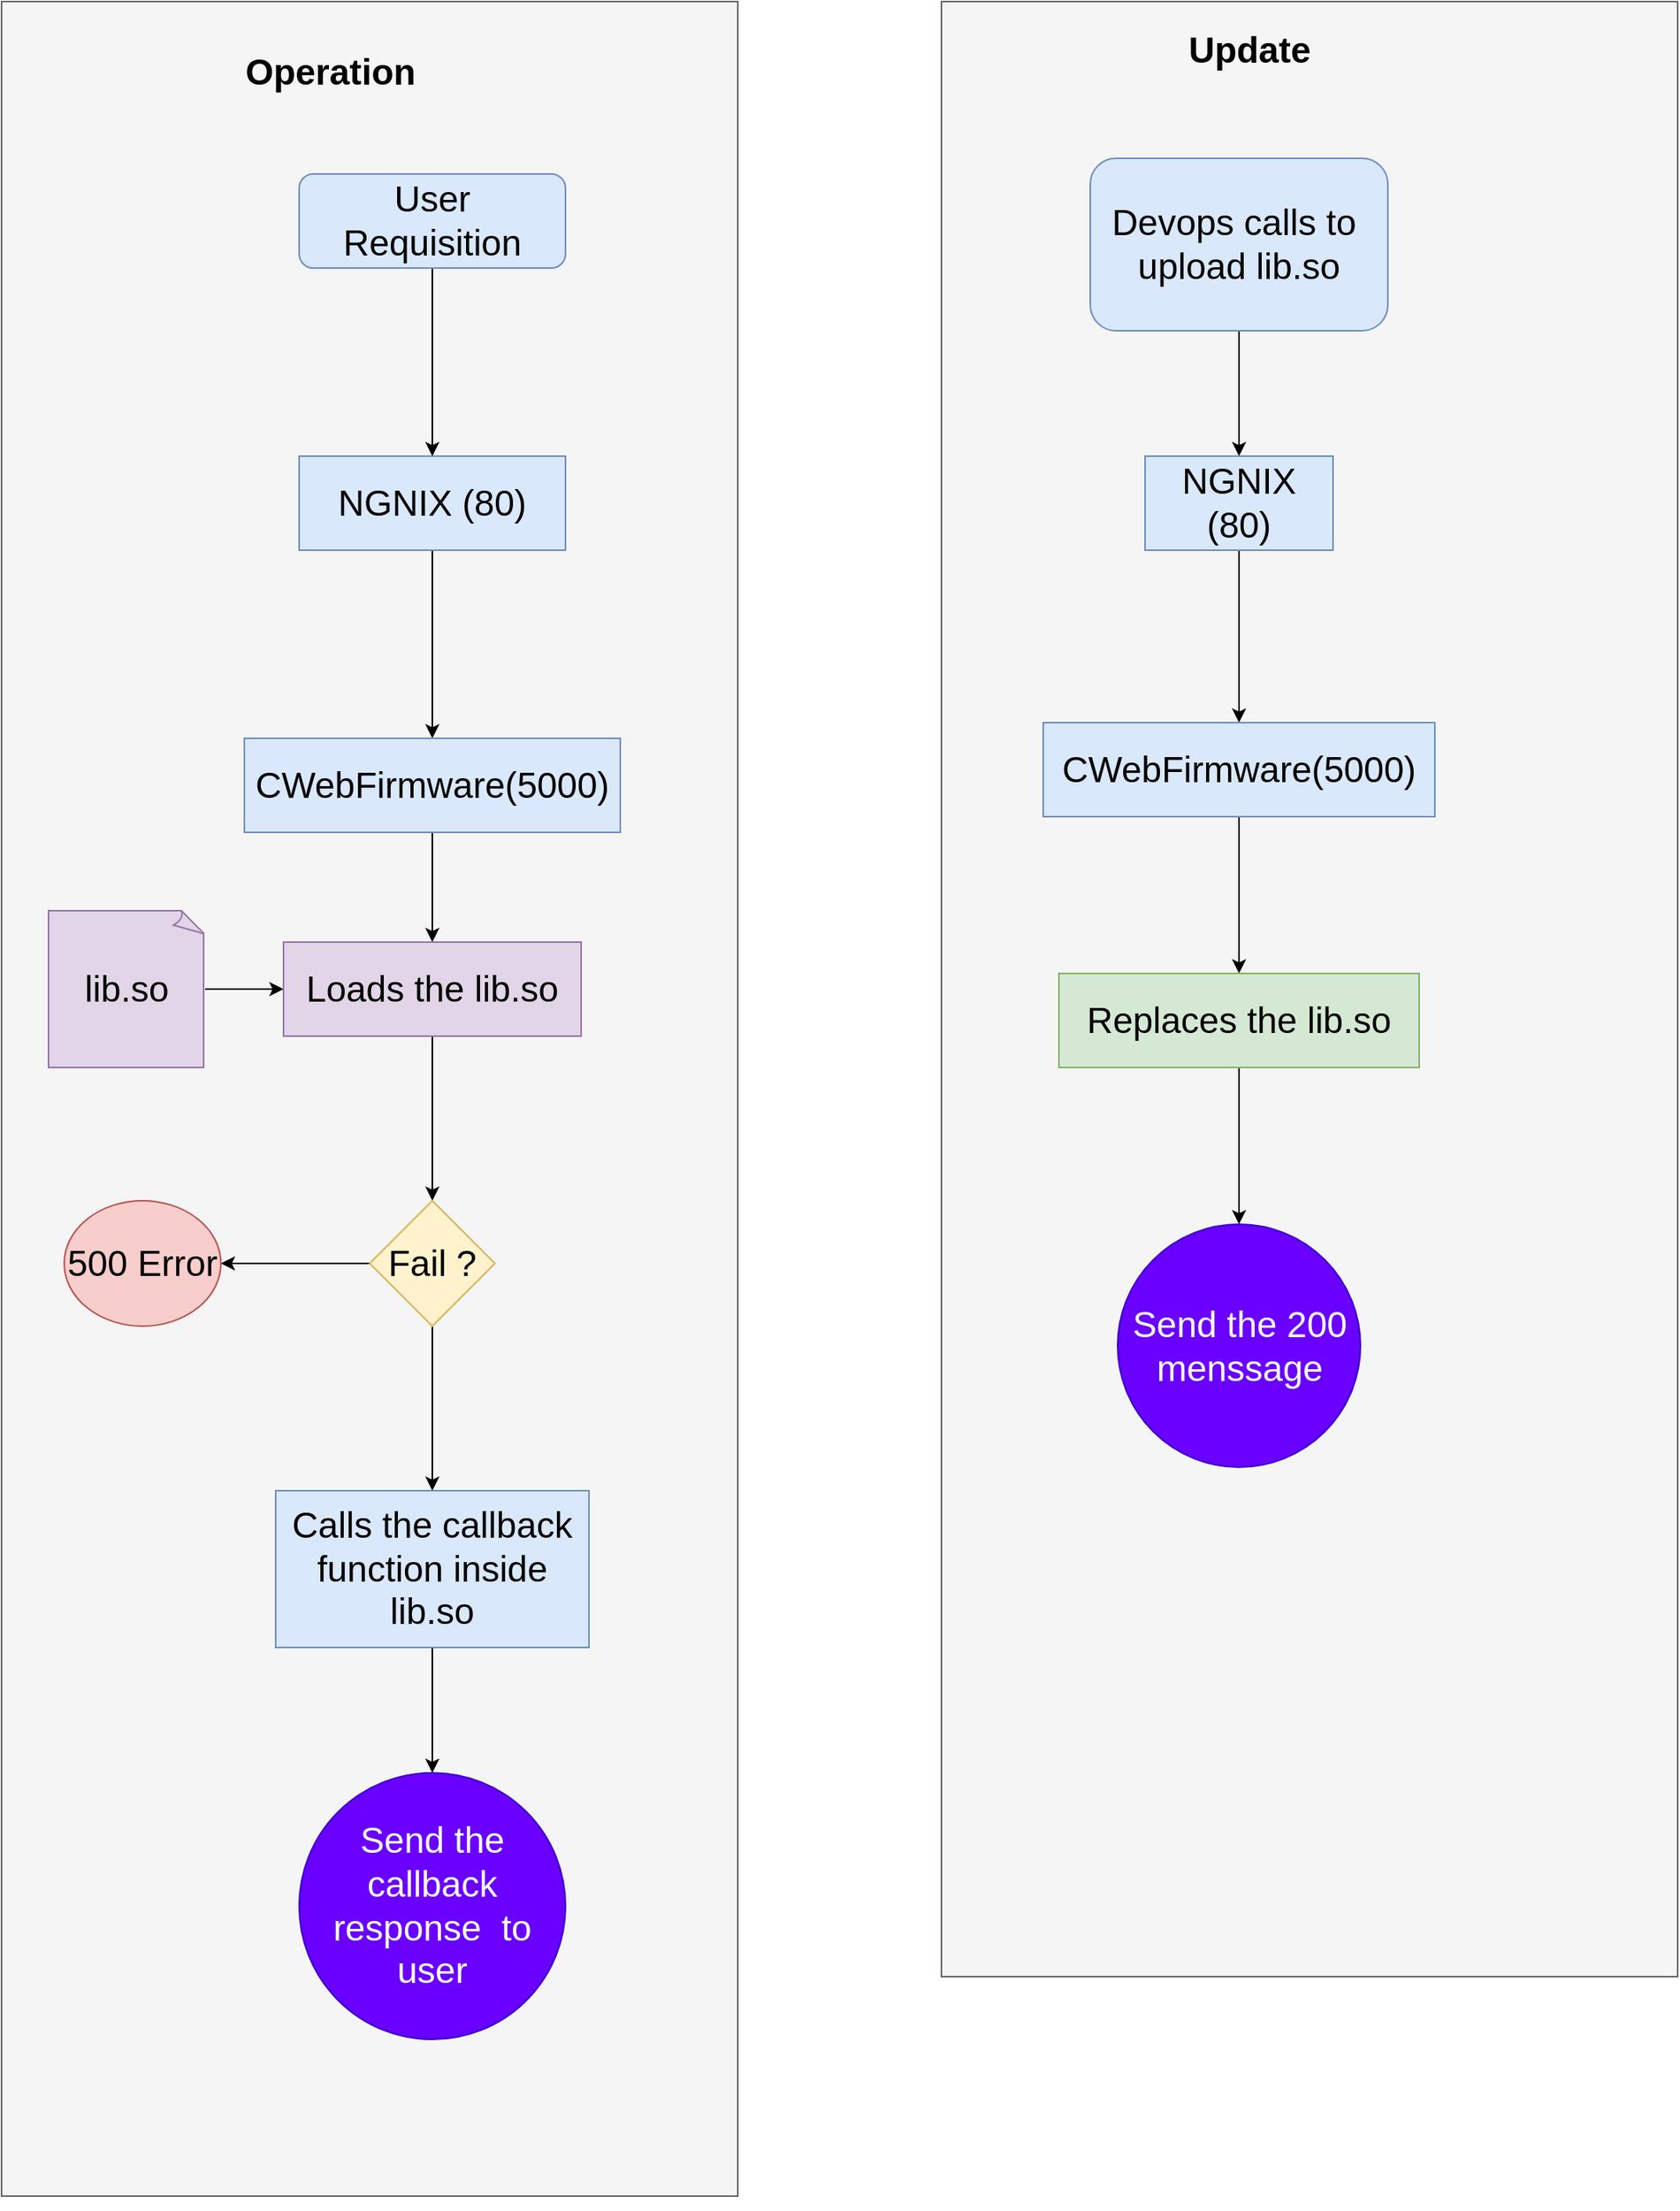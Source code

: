 <mxfile version="26.2.12">
  <diagram name="User Point of view" id="pW7hHVVPVdVcbDhEcFnb">
    <mxGraphModel dx="2185" dy="2319" grid="1" gridSize="10" guides="1" tooltips="1" connect="1" arrows="1" fold="1" page="1" pageScale="1" pageWidth="827" pageHeight="1169" math="0" shadow="0">
      <root>
        <mxCell id="0" />
        <mxCell id="1" parent="0" />
        <mxCell id="CquVaC-Cp741IVRutNJS-5" value="" style="rounded=0;whiteSpace=wrap;html=1;fillColor=#f5f5f5;strokeColor=#666666;fontColor=#333333;fontSize=23;" vertex="1" parent="1">
          <mxGeometry x="640" y="-250" width="470" height="1260" as="geometry" />
        </mxCell>
        <mxCell id="CquVaC-Cp741IVRutNJS-3" value="" style="rounded=0;whiteSpace=wrap;html=1;fillColor=#f5f5f5;strokeColor=#666666;fontColor=#333333;fontSize=23;" vertex="1" parent="1">
          <mxGeometry x="40" y="-250" width="470" height="1400" as="geometry" />
        </mxCell>
        <mxCell id="8NdC7l0lDa2l5-dlI2pK-6" style="edgeStyle=orthogonalEdgeStyle;rounded=0;orthogonalLoop=1;jettySize=auto;html=1;fontSize=23;" parent="1" source="8NdC7l0lDa2l5-dlI2pK-1" target="8NdC7l0lDa2l5-dlI2pK-2" edge="1">
          <mxGeometry relative="1" as="geometry" />
        </mxCell>
        <mxCell id="8NdC7l0lDa2l5-dlI2pK-1" value="NGNIX (80)" style="rounded=0;whiteSpace=wrap;html=1;fillColor=#dae8fc;strokeColor=#6c8ebf;fontSize=23;" parent="1" vertex="1">
          <mxGeometry x="230" y="40" width="170" height="60" as="geometry" />
        </mxCell>
        <mxCell id="8NdC7l0lDa2l5-dlI2pK-12" style="edgeStyle=orthogonalEdgeStyle;rounded=0;orthogonalLoop=1;jettySize=auto;html=1;entryX=0.5;entryY=0;entryDx=0;entryDy=0;fontSize=23;" parent="1" source="8NdC7l0lDa2l5-dlI2pK-2" target="8NdC7l0lDa2l5-dlI2pK-10" edge="1">
          <mxGeometry relative="1" as="geometry" />
        </mxCell>
        <mxCell id="8NdC7l0lDa2l5-dlI2pK-2" value="CWebFirmware(5000)" style="rounded=0;whiteSpace=wrap;html=1;fillColor=#dae8fc;strokeColor=#6c8ebf;fontSize=23;" parent="1" vertex="1">
          <mxGeometry x="195" y="220" width="240" height="60" as="geometry" />
        </mxCell>
        <mxCell id="8NdC7l0lDa2l5-dlI2pK-5" style="edgeStyle=orthogonalEdgeStyle;rounded=0;orthogonalLoop=1;jettySize=auto;html=1;entryX=0.5;entryY=0;entryDx=0;entryDy=0;fontSize=23;" parent="1" source="8NdC7l0lDa2l5-dlI2pK-4" target="8NdC7l0lDa2l5-dlI2pK-1" edge="1">
          <mxGeometry relative="1" as="geometry" />
        </mxCell>
        <mxCell id="8NdC7l0lDa2l5-dlI2pK-4" value="User Requisition" style="rounded=1;whiteSpace=wrap;html=1;fillColor=#dae8fc;strokeColor=#6c8ebf;fontSize=23;" parent="1" vertex="1">
          <mxGeometry x="230" y="-140" width="170" height="60" as="geometry" />
        </mxCell>
        <mxCell id="8NdC7l0lDa2l5-dlI2pK-11" style="edgeStyle=orthogonalEdgeStyle;rounded=0;orthogonalLoop=1;jettySize=auto;html=1;fontSize=23;" parent="1" source="8NdC7l0lDa2l5-dlI2pK-9" target="8NdC7l0lDa2l5-dlI2pK-10" edge="1">
          <mxGeometry relative="1" as="geometry" />
        </mxCell>
        <mxCell id="8NdC7l0lDa2l5-dlI2pK-9" value="lib.so" style="whiteSpace=wrap;html=1;shape=mxgraph.basic.document;fillColor=#e1d5e7;strokeColor=#9673a6;fontSize=23;" parent="1" vertex="1">
          <mxGeometry x="70" y="330" width="100" height="100" as="geometry" />
        </mxCell>
        <mxCell id="8NdC7l0lDa2l5-dlI2pK-14" style="edgeStyle=orthogonalEdgeStyle;rounded=0;orthogonalLoop=1;jettySize=auto;html=1;entryX=0.5;entryY=0;entryDx=0;entryDy=0;fontSize=23;" parent="1" source="8NdC7l0lDa2l5-dlI2pK-10" target="8NdC7l0lDa2l5-dlI2pK-13" edge="1">
          <mxGeometry relative="1" as="geometry" />
        </mxCell>
        <mxCell id="8NdC7l0lDa2l5-dlI2pK-10" value="Loads the lib.so" style="rounded=0;whiteSpace=wrap;html=1;fillColor=#e1d5e7;strokeColor=#9673a6;fontSize=23;" parent="1" vertex="1">
          <mxGeometry x="220" y="350" width="190" height="60" as="geometry" />
        </mxCell>
        <mxCell id="8NdC7l0lDa2l5-dlI2pK-18" style="edgeStyle=orthogonalEdgeStyle;rounded=0;orthogonalLoop=1;jettySize=auto;html=1;fontSize=23;" parent="1" source="8NdC7l0lDa2l5-dlI2pK-13" target="8NdC7l0lDa2l5-dlI2pK-17" edge="1">
          <mxGeometry relative="1" as="geometry" />
        </mxCell>
        <mxCell id="8NdC7l0lDa2l5-dlI2pK-20" style="edgeStyle=orthogonalEdgeStyle;rounded=0;orthogonalLoop=1;jettySize=auto;html=1;fontSize=23;" parent="1" source="8NdC7l0lDa2l5-dlI2pK-13" target="8NdC7l0lDa2l5-dlI2pK-19" edge="1">
          <mxGeometry relative="1" as="geometry" />
        </mxCell>
        <mxCell id="8NdC7l0lDa2l5-dlI2pK-13" value="Fail ?" style="rhombus;whiteSpace=wrap;html=1;fillColor=#fff2cc;strokeColor=#d6b656;fontSize=23;" parent="1" vertex="1">
          <mxGeometry x="275" y="515" width="80" height="80" as="geometry" />
        </mxCell>
        <mxCell id="8NdC7l0lDa2l5-dlI2pK-17" value="500 Error" style="ellipse;whiteSpace=wrap;html=1;fillColor=#f8cecc;strokeColor=#b85450;fontSize=23;" parent="1" vertex="1">
          <mxGeometry x="80" y="515" width="100" height="80" as="geometry" />
        </mxCell>
        <mxCell id="8NdC7l0lDa2l5-dlI2pK-22" style="edgeStyle=orthogonalEdgeStyle;rounded=0;orthogonalLoop=1;jettySize=auto;html=1;fontSize=23;" parent="1" source="8NdC7l0lDa2l5-dlI2pK-19" target="8NdC7l0lDa2l5-dlI2pK-21" edge="1">
          <mxGeometry relative="1" as="geometry" />
        </mxCell>
        <mxCell id="8NdC7l0lDa2l5-dlI2pK-19" value="Calls the callback function inside lib.so" style="rounded=0;whiteSpace=wrap;html=1;fillColor=#dae8fc;strokeColor=#6c8ebf;fontSize=23;" parent="1" vertex="1">
          <mxGeometry x="215" y="700" width="200" height="100" as="geometry" />
        </mxCell>
        <mxCell id="8NdC7l0lDa2l5-dlI2pK-21" value="Send the callback response&amp;nbsp; to user" style="ellipse;whiteSpace=wrap;html=1;aspect=fixed;fillColor=#6a00ff;fontColor=#ffffff;strokeColor=#3700CC;fontSize=23;" parent="1" vertex="1">
          <mxGeometry x="230" y="880" width="170" height="170" as="geometry" />
        </mxCell>
        <mxCell id="je4MbTYOw-YWx8tlqvyY-1" style="edgeStyle=orthogonalEdgeStyle;rounded=0;orthogonalLoop=1;jettySize=auto;html=1;fontSize=23;" edge="1" parent="1" source="je4MbTYOw-YWx8tlqvyY-2" target="je4MbTYOw-YWx8tlqvyY-4">
          <mxGeometry relative="1" as="geometry" />
        </mxCell>
        <mxCell id="je4MbTYOw-YWx8tlqvyY-2" value="Devops calls to&amp;nbsp; upload lib.so" style="rounded=1;whiteSpace=wrap;html=1;fillColor=#dae8fc;strokeColor=#6c8ebf;fontSize=23;" vertex="1" parent="1">
          <mxGeometry x="735" y="-150" width="190" height="110" as="geometry" />
        </mxCell>
        <mxCell id="je4MbTYOw-YWx8tlqvyY-3" style="edgeStyle=orthogonalEdgeStyle;rounded=0;orthogonalLoop=1;jettySize=auto;html=1;entryX=0.5;entryY=0;entryDx=0;entryDy=0;fontSize=23;" edge="1" parent="1" source="je4MbTYOw-YWx8tlqvyY-4" target="je4MbTYOw-YWx8tlqvyY-6">
          <mxGeometry relative="1" as="geometry" />
        </mxCell>
        <mxCell id="je4MbTYOw-YWx8tlqvyY-4" value="NGNIX (80)" style="rounded=0;whiteSpace=wrap;html=1;fillColor=#dae8fc;strokeColor=#6c8ebf;fontSize=23;" vertex="1" parent="1">
          <mxGeometry x="770" y="40" width="120" height="60" as="geometry" />
        </mxCell>
        <mxCell id="je4MbTYOw-YWx8tlqvyY-5" style="edgeStyle=orthogonalEdgeStyle;rounded=0;orthogonalLoop=1;jettySize=auto;html=1;fontSize=23;" edge="1" parent="1" source="je4MbTYOw-YWx8tlqvyY-6" target="je4MbTYOw-YWx8tlqvyY-8">
          <mxGeometry relative="1" as="geometry" />
        </mxCell>
        <mxCell id="je4MbTYOw-YWx8tlqvyY-6" value="CWebFirmware(5000)" style="rounded=0;whiteSpace=wrap;html=1;fillColor=#dae8fc;strokeColor=#6c8ebf;fontSize=23;" vertex="1" parent="1">
          <mxGeometry x="705" y="210" width="250" height="60" as="geometry" />
        </mxCell>
        <mxCell id="je4MbTYOw-YWx8tlqvyY-7" style="edgeStyle=orthogonalEdgeStyle;rounded=0;orthogonalLoop=1;jettySize=auto;html=1;entryX=0.5;entryY=0;entryDx=0;entryDy=0;fontSize=23;" edge="1" parent="1" source="je4MbTYOw-YWx8tlqvyY-8" target="je4MbTYOw-YWx8tlqvyY-9">
          <mxGeometry relative="1" as="geometry" />
        </mxCell>
        <mxCell id="je4MbTYOw-YWx8tlqvyY-8" value="Replaces the lib.so" style="rounded=0;whiteSpace=wrap;html=1;fillColor=#d5e8d4;strokeColor=#82b366;fontSize=23;" vertex="1" parent="1">
          <mxGeometry x="715" y="370" width="230" height="60" as="geometry" />
        </mxCell>
        <mxCell id="je4MbTYOw-YWx8tlqvyY-9" value="Send the 200 menssage" style="ellipse;whiteSpace=wrap;html=1;aspect=fixed;fillColor=#6a00ff;fontColor=#ffffff;strokeColor=#3700CC;fontSize=23;" vertex="1" parent="1">
          <mxGeometry x="752.5" y="530" width="155" height="155" as="geometry" />
        </mxCell>
        <mxCell id="CquVaC-Cp741IVRutNJS-4" value="&lt;b&gt;&lt;font&gt;Operation&lt;/font&gt;&lt;/b&gt;" style="text;html=1;align=center;verticalAlign=middle;whiteSpace=wrap;rounded=0;fontSize=23;" vertex="1" parent="1">
          <mxGeometry x="220" y="-220" width="60" height="30" as="geometry" />
        </mxCell>
        <mxCell id="CquVaC-Cp741IVRutNJS-6" value="&lt;b&gt;&lt;font&gt;Update&amp;nbsp;&lt;/font&gt;&lt;/b&gt;&lt;div&gt;&lt;b&gt;&lt;font&gt;&lt;br&gt;&lt;/font&gt;&lt;/b&gt;&lt;/div&gt;" style="text;html=1;align=center;verticalAlign=middle;whiteSpace=wrap;rounded=0;fontSize=23;" vertex="1" parent="1">
          <mxGeometry x="740" y="-250" width="200" height="90" as="geometry" />
        </mxCell>
        <mxCell id="CquVaC-Cp741IVRutNJS-8" style="edgeStyle=orthogonalEdgeStyle;rounded=0;orthogonalLoop=1;jettySize=auto;html=1;exitX=0.5;exitY=1;exitDx=0;exitDy=0;fontSize=23;" edge="1" parent="1" source="CquVaC-Cp741IVRutNJS-3" target="CquVaC-Cp741IVRutNJS-3">
          <mxGeometry relative="1" as="geometry" />
        </mxCell>
      </root>
    </mxGraphModel>
  </diagram>
</mxfile>

